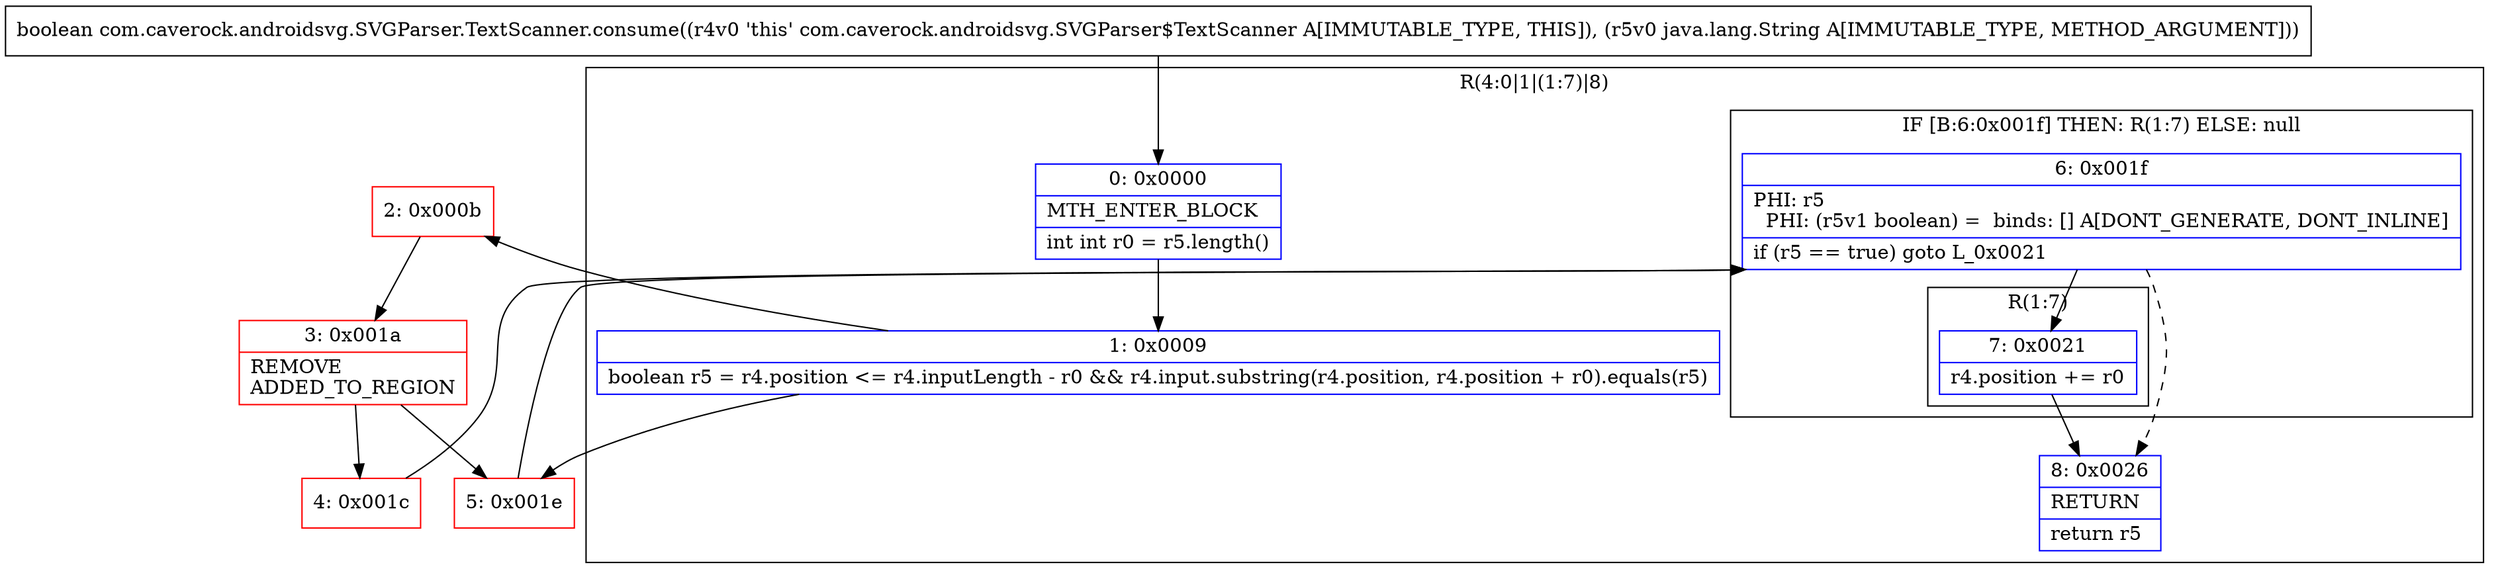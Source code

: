 digraph "CFG forcom.caverock.androidsvg.SVGParser.TextScanner.consume(Ljava\/lang\/String;)Z" {
subgraph cluster_Region_735621492 {
label = "R(4:0|1|(1:7)|8)";
node [shape=record,color=blue];
Node_0 [shape=record,label="{0\:\ 0x0000|MTH_ENTER_BLOCK\l|int int r0 = r5.length()\l}"];
Node_1 [shape=record,label="{1\:\ 0x0009|boolean r5 = r4.position \<= r4.inputLength \- r0 && r4.input.substring(r4.position, r4.position + r0).equals(r5)\l}"];
subgraph cluster_IfRegion_1574487436 {
label = "IF [B:6:0x001f] THEN: R(1:7) ELSE: null";
node [shape=record,color=blue];
Node_6 [shape=record,label="{6\:\ 0x001f|PHI: r5 \l  PHI: (r5v1 boolean) =  binds: [] A[DONT_GENERATE, DONT_INLINE]\l|if (r5 == true) goto L_0x0021\l}"];
subgraph cluster_Region_273512916 {
label = "R(1:7)";
node [shape=record,color=blue];
Node_7 [shape=record,label="{7\:\ 0x0021|r4.position += r0\l}"];
}
}
Node_8 [shape=record,label="{8\:\ 0x0026|RETURN\l|return r5\l}"];
}
Node_2 [shape=record,color=red,label="{2\:\ 0x000b}"];
Node_3 [shape=record,color=red,label="{3\:\ 0x001a|REMOVE\lADDED_TO_REGION\l}"];
Node_4 [shape=record,color=red,label="{4\:\ 0x001c}"];
Node_5 [shape=record,color=red,label="{5\:\ 0x001e}"];
MethodNode[shape=record,label="{boolean com.caverock.androidsvg.SVGParser.TextScanner.consume((r4v0 'this' com.caverock.androidsvg.SVGParser$TextScanner A[IMMUTABLE_TYPE, THIS]), (r5v0 java.lang.String A[IMMUTABLE_TYPE, METHOD_ARGUMENT])) }"];
MethodNode -> Node_0;
Node_0 -> Node_1;
Node_1 -> Node_2;
Node_1 -> Node_5;
Node_6 -> Node_7;
Node_6 -> Node_8[style=dashed];
Node_7 -> Node_8;
Node_2 -> Node_3;
Node_3 -> Node_4;
Node_3 -> Node_5;
Node_4 -> Node_6;
Node_5 -> Node_6;
}

